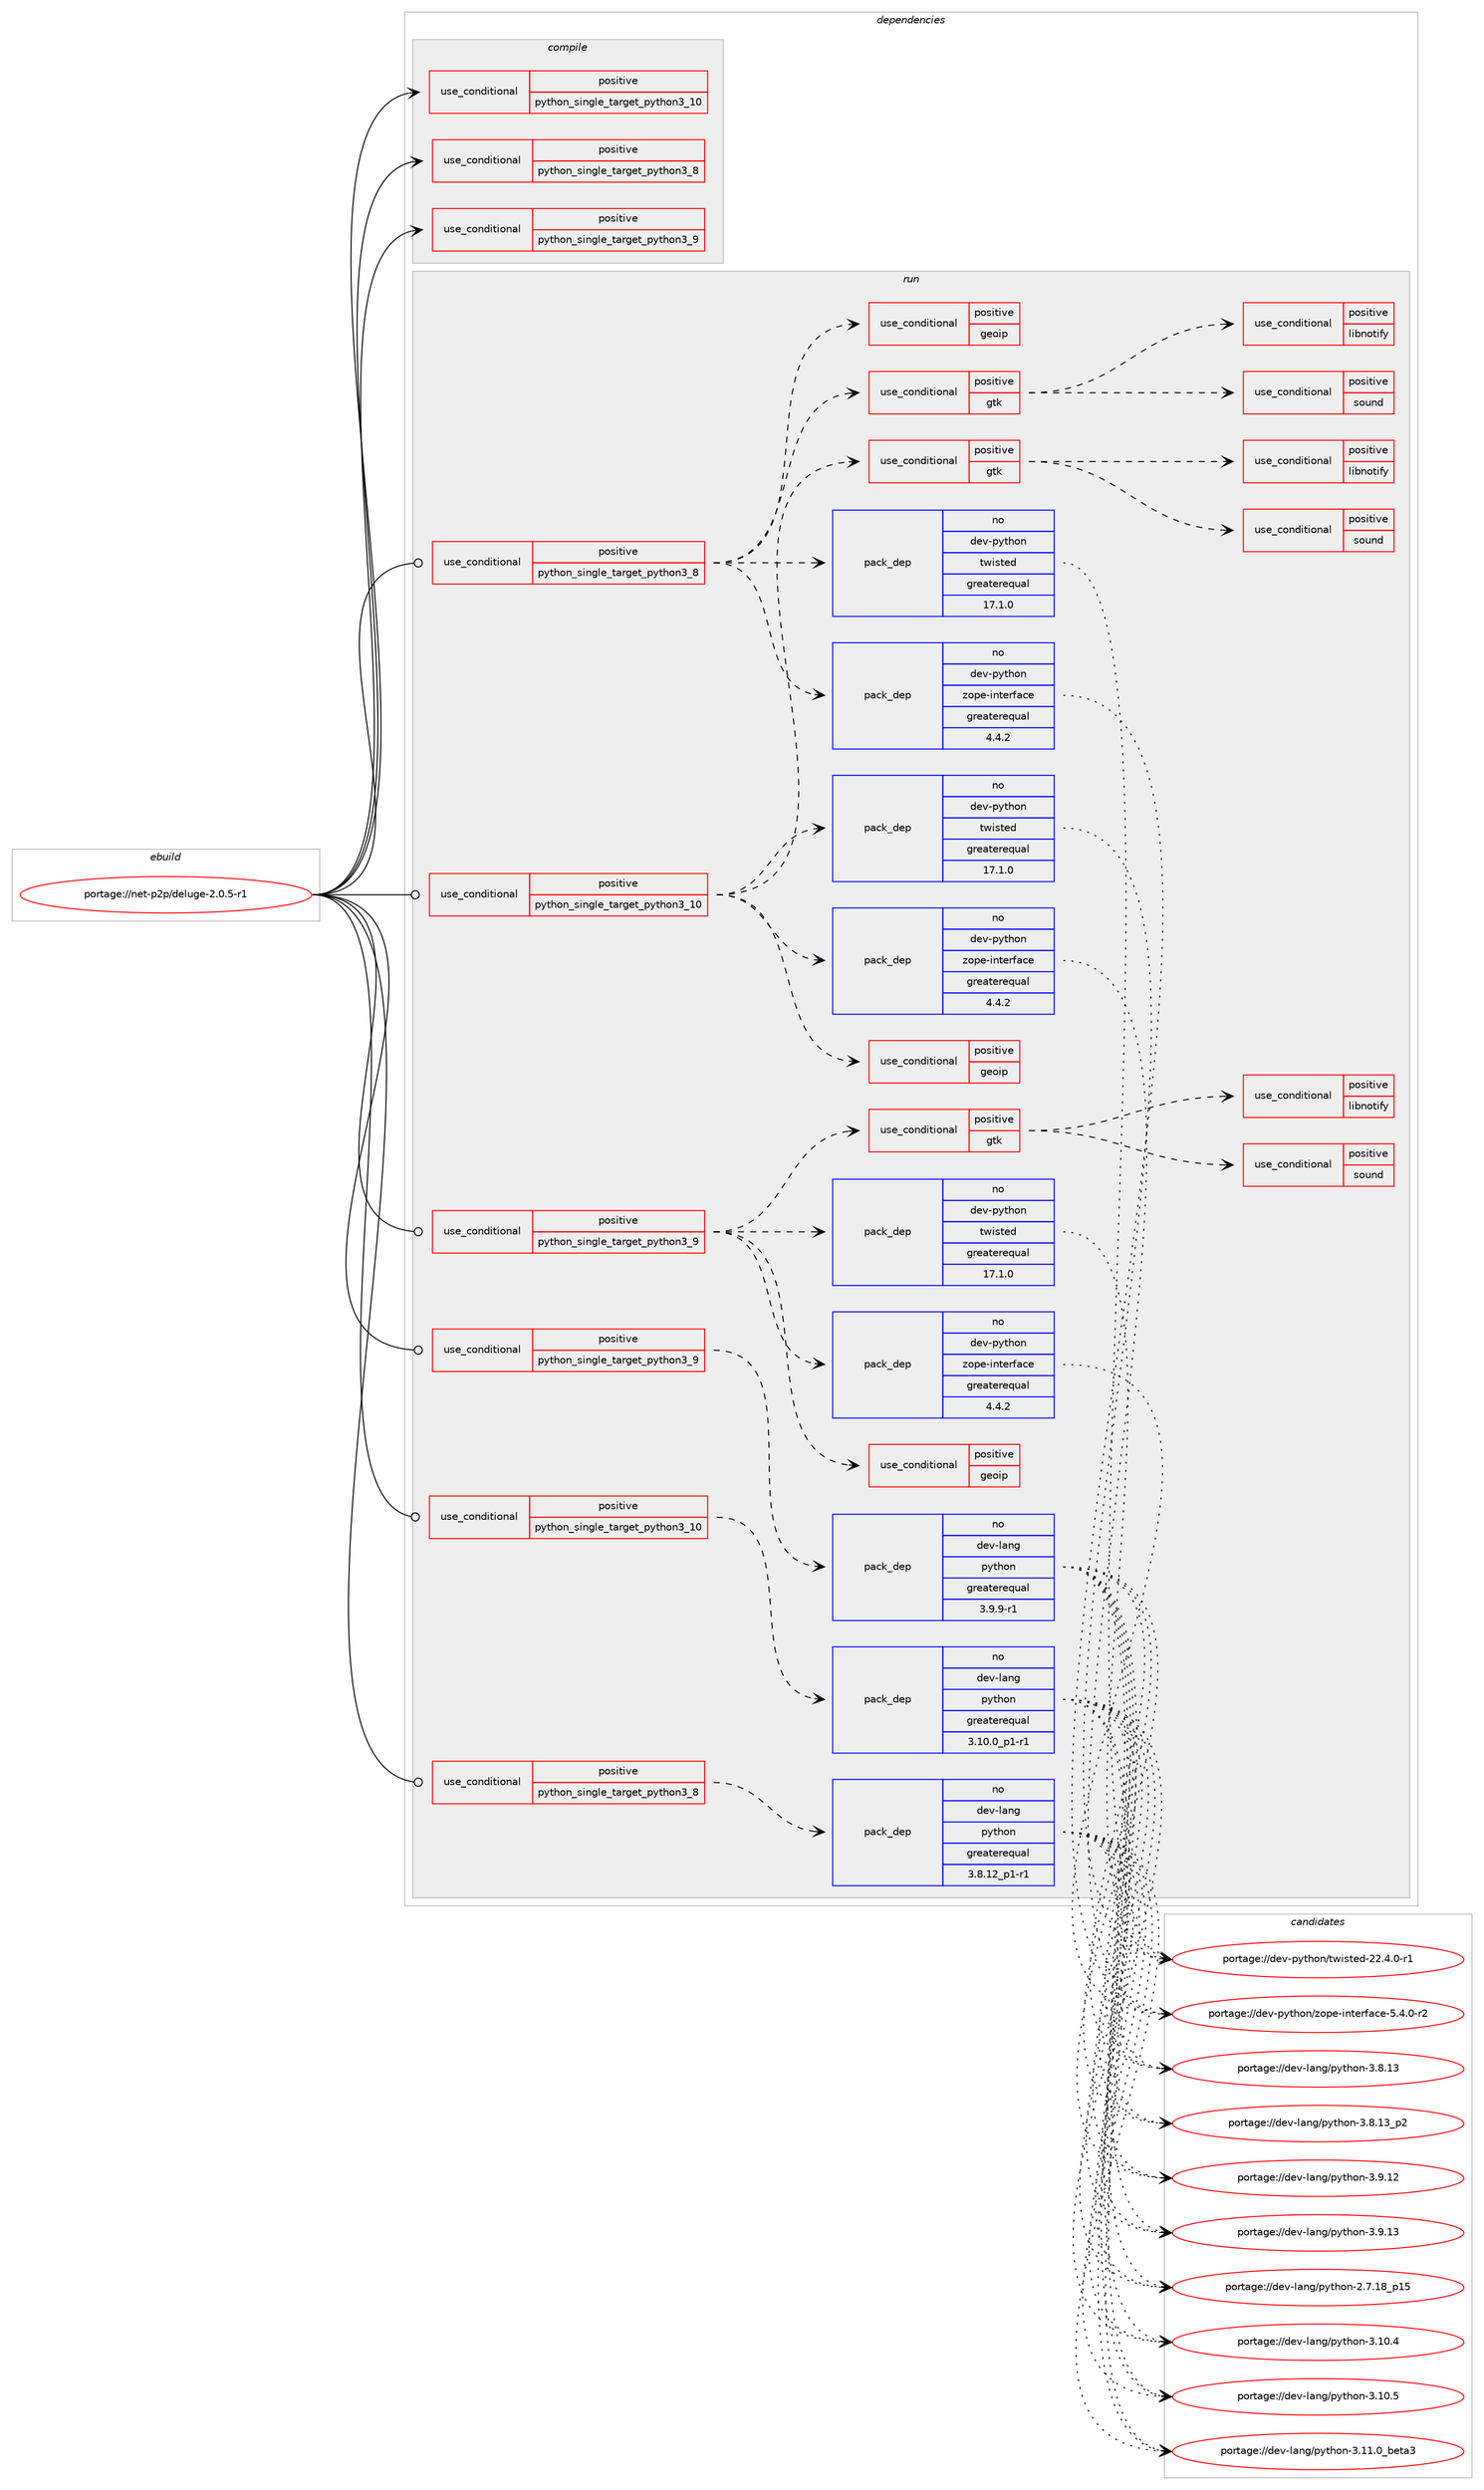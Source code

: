 digraph prolog {

# *************
# Graph options
# *************

newrank=true;
concentrate=true;
compound=true;
graph [rankdir=LR,fontname=Helvetica,fontsize=10,ranksep=1.5];#, ranksep=2.5, nodesep=0.2];
edge  [arrowhead=vee];
node  [fontname=Helvetica,fontsize=10];

# **********
# The ebuild
# **********

subgraph cluster_leftcol {
color=gray;
rank=same;
label=<<i>ebuild</i>>;
id [label="portage://net-p2p/deluge-2.0.5-r1", color=red, width=4, href="../net-p2p/deluge-2.0.5-r1.svg"];
}

# ****************
# The dependencies
# ****************

subgraph cluster_midcol {
color=gray;
label=<<i>dependencies</i>>;
subgraph cluster_compile {
fillcolor="#eeeeee";
style=filled;
label=<<i>compile</i>>;
subgraph cond1640 {
dependency2348 [label=<<TABLE BORDER="0" CELLBORDER="1" CELLSPACING="0" CELLPADDING="4"><TR><TD ROWSPAN="3" CELLPADDING="10">use_conditional</TD></TR><TR><TD>positive</TD></TR><TR><TD>python_single_target_python3_10</TD></TR></TABLE>>, shape=none, color=red];
# *** BEGIN UNKNOWN DEPENDENCY TYPE (TODO) ***
# dependency2348 -> package_dependency(portage://net-p2p/deluge-2.0.5-r1,install,no,dev-python,wheel,none,[,,],[],[use(enable(python_targets_python3_10),negative)])
# *** END UNKNOWN DEPENDENCY TYPE (TODO) ***

}
id:e -> dependency2348:w [weight=20,style="solid",arrowhead="vee"];
subgraph cond1641 {
dependency2349 [label=<<TABLE BORDER="0" CELLBORDER="1" CELLSPACING="0" CELLPADDING="4"><TR><TD ROWSPAN="3" CELLPADDING="10">use_conditional</TD></TR><TR><TD>positive</TD></TR><TR><TD>python_single_target_python3_8</TD></TR></TABLE>>, shape=none, color=red];
# *** BEGIN UNKNOWN DEPENDENCY TYPE (TODO) ***
# dependency2349 -> package_dependency(portage://net-p2p/deluge-2.0.5-r1,install,no,dev-python,wheel,none,[,,],[],[use(enable(python_targets_python3_8),negative)])
# *** END UNKNOWN DEPENDENCY TYPE (TODO) ***

}
id:e -> dependency2349:w [weight=20,style="solid",arrowhead="vee"];
subgraph cond1642 {
dependency2350 [label=<<TABLE BORDER="0" CELLBORDER="1" CELLSPACING="0" CELLPADDING="4"><TR><TD ROWSPAN="3" CELLPADDING="10">use_conditional</TD></TR><TR><TD>positive</TD></TR><TR><TD>python_single_target_python3_9</TD></TR></TABLE>>, shape=none, color=red];
# *** BEGIN UNKNOWN DEPENDENCY TYPE (TODO) ***
# dependency2350 -> package_dependency(portage://net-p2p/deluge-2.0.5-r1,install,no,dev-python,wheel,none,[,,],[],[use(enable(python_targets_python3_9),negative)])
# *** END UNKNOWN DEPENDENCY TYPE (TODO) ***

}
id:e -> dependency2350:w [weight=20,style="solid",arrowhead="vee"];
# *** BEGIN UNKNOWN DEPENDENCY TYPE (TODO) ***
# id -> package_dependency(portage://net-p2p/deluge-2.0.5-r1,install,no,acct-group,deluge,none,[,,],[],[])
# *** END UNKNOWN DEPENDENCY TYPE (TODO) ***

# *** BEGIN UNKNOWN DEPENDENCY TYPE (TODO) ***
# id -> package_dependency(portage://net-p2p/deluge-2.0.5-r1,install,no,acct-user,deluge,none,[,,],[],[])
# *** END UNKNOWN DEPENDENCY TYPE (TODO) ***

# *** BEGIN UNKNOWN DEPENDENCY TYPE (TODO) ***
# id -> package_dependency(portage://net-p2p/deluge-2.0.5-r1,install,no,dev-util,desktop-file-utils,none,[,,],[],[])
# *** END UNKNOWN DEPENDENCY TYPE (TODO) ***

# *** BEGIN UNKNOWN DEPENDENCY TYPE (TODO) ***
# id -> package_dependency(portage://net-p2p/deluge-2.0.5-r1,install,no,dev-util,intltool,none,[,,],[],[])
# *** END UNKNOWN DEPENDENCY TYPE (TODO) ***

# *** BEGIN UNKNOWN DEPENDENCY TYPE (TODO) ***
# id -> package_dependency(portage://net-p2p/deluge-2.0.5-r1,install,no,net-libs,libtorrent-rasterbar,none,[,,],any_same_slot,[use(enable(python),none),use(optenable(python_single_target_python3_8),negative),use(optenable(python_single_target_python3_9),negative),use(optenable(python_single_target_python3_10),negative)])
# *** END UNKNOWN DEPENDENCY TYPE (TODO) ***

# *** BEGIN UNKNOWN DEPENDENCY TYPE (TODO) ***
# id -> package_dependency(portage://net-p2p/deluge-2.0.5-r1,install,no,x11-misc,shared-mime-info,none,[,,],[],[])
# *** END UNKNOWN DEPENDENCY TYPE (TODO) ***

}
subgraph cluster_compileandrun {
fillcolor="#eeeeee";
style=filled;
label=<<i>compile and run</i>>;
}
subgraph cluster_run {
fillcolor="#eeeeee";
style=filled;
label=<<i>run</i>>;
subgraph cond1643 {
dependency2351 [label=<<TABLE BORDER="0" CELLBORDER="1" CELLSPACING="0" CELLPADDING="4"><TR><TD ROWSPAN="3" CELLPADDING="10">use_conditional</TD></TR><TR><TD>positive</TD></TR><TR><TD>python_single_target_python3_10</TD></TR></TABLE>>, shape=none, color=red];
subgraph pack699 {
dependency2352 [label=<<TABLE BORDER="0" CELLBORDER="1" CELLSPACING="0" CELLPADDING="4" WIDTH="220"><TR><TD ROWSPAN="6" CELLPADDING="30">pack_dep</TD></TR><TR><TD WIDTH="110">no</TD></TR><TR><TD>dev-lang</TD></TR><TR><TD>python</TD></TR><TR><TD>greaterequal</TD></TR><TR><TD>3.10.0_p1-r1</TD></TR></TABLE>>, shape=none, color=blue];
}
dependency2351:e -> dependency2352:w [weight=20,style="dashed",arrowhead="vee"];
}
id:e -> dependency2351:w [weight=20,style="solid",arrowhead="odot"];
subgraph cond1644 {
dependency2353 [label=<<TABLE BORDER="0" CELLBORDER="1" CELLSPACING="0" CELLPADDING="4"><TR><TD ROWSPAN="3" CELLPADDING="10">use_conditional</TD></TR><TR><TD>positive</TD></TR><TR><TD>python_single_target_python3_10</TD></TR></TABLE>>, shape=none, color=red];
# *** BEGIN UNKNOWN DEPENDENCY TYPE (TODO) ***
# dependency2353 -> package_dependency(portage://net-p2p/deluge-2.0.5-r1,run,no,dev-python,chardet,none,[,,],[],[use(enable(python_targets_python3_10),negative)])
# *** END UNKNOWN DEPENDENCY TYPE (TODO) ***

# *** BEGIN UNKNOWN DEPENDENCY TYPE (TODO) ***
# dependency2353 -> package_dependency(portage://net-p2p/deluge-2.0.5-r1,run,no,dev-python,distro,none,[,,],[],[use(enable(python_targets_python3_10),negative)])
# *** END UNKNOWN DEPENDENCY TYPE (TODO) ***

# *** BEGIN UNKNOWN DEPENDENCY TYPE (TODO) ***
# dependency2353 -> package_dependency(portage://net-p2p/deluge-2.0.5-r1,run,no,dev-python,pillow,none,[,,],[],[use(enable(python_targets_python3_10),negative)])
# *** END UNKNOWN DEPENDENCY TYPE (TODO) ***

# *** BEGIN UNKNOWN DEPENDENCY TYPE (TODO) ***
# dependency2353 -> package_dependency(portage://net-p2p/deluge-2.0.5-r1,run,no,dev-python,pyopenssl,none,[,,],[],[use(enable(python_targets_python3_10),negative)])
# *** END UNKNOWN DEPENDENCY TYPE (TODO) ***

# *** BEGIN UNKNOWN DEPENDENCY TYPE (TODO) ***
# dependency2353 -> package_dependency(portage://net-p2p/deluge-2.0.5-r1,run,no,dev-python,pyxdg,none,[,,],[],[use(enable(python_targets_python3_10),negative)])
# *** END UNKNOWN DEPENDENCY TYPE (TODO) ***

# *** BEGIN UNKNOWN DEPENDENCY TYPE (TODO) ***
# dependency2353 -> package_dependency(portage://net-p2p/deluge-2.0.5-r1,run,no,dev-python,rencode,none,[,,],[],[use(enable(python_targets_python3_10),negative)])
# *** END UNKNOWN DEPENDENCY TYPE (TODO) ***

# *** BEGIN UNKNOWN DEPENDENCY TYPE (TODO) ***
# dependency2353 -> package_dependency(portage://net-p2p/deluge-2.0.5-r1,run,no,dev-python,setproctitle,none,[,,],[],[use(enable(python_targets_python3_10),negative)])
# *** END UNKNOWN DEPENDENCY TYPE (TODO) ***

# *** BEGIN UNKNOWN DEPENDENCY TYPE (TODO) ***
# dependency2353 -> package_dependency(portage://net-p2p/deluge-2.0.5-r1,run,no,dev-python,six,none,[,,],[],[use(enable(python_targets_python3_10),negative)])
# *** END UNKNOWN DEPENDENCY TYPE (TODO) ***

subgraph pack700 {
dependency2354 [label=<<TABLE BORDER="0" CELLBORDER="1" CELLSPACING="0" CELLPADDING="4" WIDTH="220"><TR><TD ROWSPAN="6" CELLPADDING="30">pack_dep</TD></TR><TR><TD WIDTH="110">no</TD></TR><TR><TD>dev-python</TD></TR><TR><TD>twisted</TD></TR><TR><TD>greaterequal</TD></TR><TR><TD>17.1.0</TD></TR></TABLE>>, shape=none, color=blue];
}
dependency2353:e -> dependency2354:w [weight=20,style="dashed",arrowhead="vee"];
subgraph pack701 {
dependency2355 [label=<<TABLE BORDER="0" CELLBORDER="1" CELLSPACING="0" CELLPADDING="4" WIDTH="220"><TR><TD ROWSPAN="6" CELLPADDING="30">pack_dep</TD></TR><TR><TD WIDTH="110">no</TD></TR><TR><TD>dev-python</TD></TR><TR><TD>zope-interface</TD></TR><TR><TD>greaterequal</TD></TR><TR><TD>4.4.2</TD></TR></TABLE>>, shape=none, color=blue];
}
dependency2353:e -> dependency2355:w [weight=20,style="dashed",arrowhead="vee"];
subgraph cond1645 {
dependency2356 [label=<<TABLE BORDER="0" CELLBORDER="1" CELLSPACING="0" CELLPADDING="4"><TR><TD ROWSPAN="3" CELLPADDING="10">use_conditional</TD></TR><TR><TD>positive</TD></TR><TR><TD>geoip</TD></TR></TABLE>>, shape=none, color=red];
# *** BEGIN UNKNOWN DEPENDENCY TYPE (TODO) ***
# dependency2356 -> package_dependency(portage://net-p2p/deluge-2.0.5-r1,run,no,dev-python,geoip-python,none,[,,],[],[use(enable(python_targets_python3_10),negative)])
# *** END UNKNOWN DEPENDENCY TYPE (TODO) ***

}
dependency2353:e -> dependency2356:w [weight=20,style="dashed",arrowhead="vee"];
subgraph cond1646 {
dependency2357 [label=<<TABLE BORDER="0" CELLBORDER="1" CELLSPACING="0" CELLPADDING="4"><TR><TD ROWSPAN="3" CELLPADDING="10">use_conditional</TD></TR><TR><TD>positive</TD></TR><TR><TD>gtk</TD></TR></TABLE>>, shape=none, color=red];
subgraph cond1647 {
dependency2358 [label=<<TABLE BORDER="0" CELLBORDER="1" CELLSPACING="0" CELLPADDING="4"><TR><TD ROWSPAN="3" CELLPADDING="10">use_conditional</TD></TR><TR><TD>positive</TD></TR><TR><TD>sound</TD></TR></TABLE>>, shape=none, color=red];
# *** BEGIN UNKNOWN DEPENDENCY TYPE (TODO) ***
# dependency2358 -> package_dependency(portage://net-p2p/deluge-2.0.5-r1,run,no,dev-python,pygame,none,[,,],[],[use(enable(python_targets_python3_10),negative)])
# *** END UNKNOWN DEPENDENCY TYPE (TODO) ***

}
dependency2357:e -> dependency2358:w [weight=20,style="dashed",arrowhead="vee"];
# *** BEGIN UNKNOWN DEPENDENCY TYPE (TODO) ***
# dependency2357 -> package_dependency(portage://net-p2p/deluge-2.0.5-r1,run,no,dev-python,pygobject,none,[,,],[slot(3)],[use(enable(python_targets_python3_10),negative)])
# *** END UNKNOWN DEPENDENCY TYPE (TODO) ***

# *** BEGIN UNKNOWN DEPENDENCY TYPE (TODO) ***
# dependency2357 -> package_dependency(portage://net-p2p/deluge-2.0.5-r1,run,no,gnome-base,librsvg,none,[,,],[],[])
# *** END UNKNOWN DEPENDENCY TYPE (TODO) ***

subgraph cond1648 {
dependency2359 [label=<<TABLE BORDER="0" CELLBORDER="1" CELLSPACING="0" CELLPADDING="4"><TR><TD ROWSPAN="3" CELLPADDING="10">use_conditional</TD></TR><TR><TD>positive</TD></TR><TR><TD>libnotify</TD></TR></TABLE>>, shape=none, color=red];
# *** BEGIN UNKNOWN DEPENDENCY TYPE (TODO) ***
# dependency2359 -> package_dependency(portage://net-p2p/deluge-2.0.5-r1,run,no,x11-libs,libnotify,none,[,,],[],[])
# *** END UNKNOWN DEPENDENCY TYPE (TODO) ***

}
dependency2357:e -> dependency2359:w [weight=20,style="dashed",arrowhead="vee"];
}
dependency2353:e -> dependency2357:w [weight=20,style="dashed",arrowhead="vee"];
# *** BEGIN UNKNOWN DEPENDENCY TYPE (TODO) ***
# dependency2353 -> package_dependency(portage://net-p2p/deluge-2.0.5-r1,run,no,dev-python,mako,none,[,,],[],[use(enable(python_targets_python3_10),negative)])
# *** END UNKNOWN DEPENDENCY TYPE (TODO) ***

}
id:e -> dependency2353:w [weight=20,style="solid",arrowhead="odot"];
subgraph cond1649 {
dependency2360 [label=<<TABLE BORDER="0" CELLBORDER="1" CELLSPACING="0" CELLPADDING="4"><TR><TD ROWSPAN="3" CELLPADDING="10">use_conditional</TD></TR><TR><TD>positive</TD></TR><TR><TD>python_single_target_python3_8</TD></TR></TABLE>>, shape=none, color=red];
subgraph pack702 {
dependency2361 [label=<<TABLE BORDER="0" CELLBORDER="1" CELLSPACING="0" CELLPADDING="4" WIDTH="220"><TR><TD ROWSPAN="6" CELLPADDING="30">pack_dep</TD></TR><TR><TD WIDTH="110">no</TD></TR><TR><TD>dev-lang</TD></TR><TR><TD>python</TD></TR><TR><TD>greaterequal</TD></TR><TR><TD>3.8.12_p1-r1</TD></TR></TABLE>>, shape=none, color=blue];
}
dependency2360:e -> dependency2361:w [weight=20,style="dashed",arrowhead="vee"];
}
id:e -> dependency2360:w [weight=20,style="solid",arrowhead="odot"];
subgraph cond1650 {
dependency2362 [label=<<TABLE BORDER="0" CELLBORDER="1" CELLSPACING="0" CELLPADDING="4"><TR><TD ROWSPAN="3" CELLPADDING="10">use_conditional</TD></TR><TR><TD>positive</TD></TR><TR><TD>python_single_target_python3_8</TD></TR></TABLE>>, shape=none, color=red];
# *** BEGIN UNKNOWN DEPENDENCY TYPE (TODO) ***
# dependency2362 -> package_dependency(portage://net-p2p/deluge-2.0.5-r1,run,no,dev-python,chardet,none,[,,],[],[use(enable(python_targets_python3_8),negative)])
# *** END UNKNOWN DEPENDENCY TYPE (TODO) ***

# *** BEGIN UNKNOWN DEPENDENCY TYPE (TODO) ***
# dependency2362 -> package_dependency(portage://net-p2p/deluge-2.0.5-r1,run,no,dev-python,distro,none,[,,],[],[use(enable(python_targets_python3_8),negative)])
# *** END UNKNOWN DEPENDENCY TYPE (TODO) ***

# *** BEGIN UNKNOWN DEPENDENCY TYPE (TODO) ***
# dependency2362 -> package_dependency(portage://net-p2p/deluge-2.0.5-r1,run,no,dev-python,pillow,none,[,,],[],[use(enable(python_targets_python3_8),negative)])
# *** END UNKNOWN DEPENDENCY TYPE (TODO) ***

# *** BEGIN UNKNOWN DEPENDENCY TYPE (TODO) ***
# dependency2362 -> package_dependency(portage://net-p2p/deluge-2.0.5-r1,run,no,dev-python,pyopenssl,none,[,,],[],[use(enable(python_targets_python3_8),negative)])
# *** END UNKNOWN DEPENDENCY TYPE (TODO) ***

# *** BEGIN UNKNOWN DEPENDENCY TYPE (TODO) ***
# dependency2362 -> package_dependency(portage://net-p2p/deluge-2.0.5-r1,run,no,dev-python,pyxdg,none,[,,],[],[use(enable(python_targets_python3_8),negative)])
# *** END UNKNOWN DEPENDENCY TYPE (TODO) ***

# *** BEGIN UNKNOWN DEPENDENCY TYPE (TODO) ***
# dependency2362 -> package_dependency(portage://net-p2p/deluge-2.0.5-r1,run,no,dev-python,rencode,none,[,,],[],[use(enable(python_targets_python3_8),negative)])
# *** END UNKNOWN DEPENDENCY TYPE (TODO) ***

# *** BEGIN UNKNOWN DEPENDENCY TYPE (TODO) ***
# dependency2362 -> package_dependency(portage://net-p2p/deluge-2.0.5-r1,run,no,dev-python,setproctitle,none,[,,],[],[use(enable(python_targets_python3_8),negative)])
# *** END UNKNOWN DEPENDENCY TYPE (TODO) ***

# *** BEGIN UNKNOWN DEPENDENCY TYPE (TODO) ***
# dependency2362 -> package_dependency(portage://net-p2p/deluge-2.0.5-r1,run,no,dev-python,six,none,[,,],[],[use(enable(python_targets_python3_8),negative)])
# *** END UNKNOWN DEPENDENCY TYPE (TODO) ***

subgraph pack703 {
dependency2363 [label=<<TABLE BORDER="0" CELLBORDER="1" CELLSPACING="0" CELLPADDING="4" WIDTH="220"><TR><TD ROWSPAN="6" CELLPADDING="30">pack_dep</TD></TR><TR><TD WIDTH="110">no</TD></TR><TR><TD>dev-python</TD></TR><TR><TD>twisted</TD></TR><TR><TD>greaterequal</TD></TR><TR><TD>17.1.0</TD></TR></TABLE>>, shape=none, color=blue];
}
dependency2362:e -> dependency2363:w [weight=20,style="dashed",arrowhead="vee"];
subgraph pack704 {
dependency2364 [label=<<TABLE BORDER="0" CELLBORDER="1" CELLSPACING="0" CELLPADDING="4" WIDTH="220"><TR><TD ROWSPAN="6" CELLPADDING="30">pack_dep</TD></TR><TR><TD WIDTH="110">no</TD></TR><TR><TD>dev-python</TD></TR><TR><TD>zope-interface</TD></TR><TR><TD>greaterequal</TD></TR><TR><TD>4.4.2</TD></TR></TABLE>>, shape=none, color=blue];
}
dependency2362:e -> dependency2364:w [weight=20,style="dashed",arrowhead="vee"];
subgraph cond1651 {
dependency2365 [label=<<TABLE BORDER="0" CELLBORDER="1" CELLSPACING="0" CELLPADDING="4"><TR><TD ROWSPAN="3" CELLPADDING="10">use_conditional</TD></TR><TR><TD>positive</TD></TR><TR><TD>geoip</TD></TR></TABLE>>, shape=none, color=red];
# *** BEGIN UNKNOWN DEPENDENCY TYPE (TODO) ***
# dependency2365 -> package_dependency(portage://net-p2p/deluge-2.0.5-r1,run,no,dev-python,geoip-python,none,[,,],[],[use(enable(python_targets_python3_8),negative)])
# *** END UNKNOWN DEPENDENCY TYPE (TODO) ***

}
dependency2362:e -> dependency2365:w [weight=20,style="dashed",arrowhead="vee"];
subgraph cond1652 {
dependency2366 [label=<<TABLE BORDER="0" CELLBORDER="1" CELLSPACING="0" CELLPADDING="4"><TR><TD ROWSPAN="3" CELLPADDING="10">use_conditional</TD></TR><TR><TD>positive</TD></TR><TR><TD>gtk</TD></TR></TABLE>>, shape=none, color=red];
subgraph cond1653 {
dependency2367 [label=<<TABLE BORDER="0" CELLBORDER="1" CELLSPACING="0" CELLPADDING="4"><TR><TD ROWSPAN="3" CELLPADDING="10">use_conditional</TD></TR><TR><TD>positive</TD></TR><TR><TD>sound</TD></TR></TABLE>>, shape=none, color=red];
# *** BEGIN UNKNOWN DEPENDENCY TYPE (TODO) ***
# dependency2367 -> package_dependency(portage://net-p2p/deluge-2.0.5-r1,run,no,dev-python,pygame,none,[,,],[],[use(enable(python_targets_python3_8),negative)])
# *** END UNKNOWN DEPENDENCY TYPE (TODO) ***

}
dependency2366:e -> dependency2367:w [weight=20,style="dashed",arrowhead="vee"];
# *** BEGIN UNKNOWN DEPENDENCY TYPE (TODO) ***
# dependency2366 -> package_dependency(portage://net-p2p/deluge-2.0.5-r1,run,no,dev-python,pygobject,none,[,,],[slot(3)],[use(enable(python_targets_python3_8),negative)])
# *** END UNKNOWN DEPENDENCY TYPE (TODO) ***

# *** BEGIN UNKNOWN DEPENDENCY TYPE (TODO) ***
# dependency2366 -> package_dependency(portage://net-p2p/deluge-2.0.5-r1,run,no,gnome-base,librsvg,none,[,,],[],[])
# *** END UNKNOWN DEPENDENCY TYPE (TODO) ***

subgraph cond1654 {
dependency2368 [label=<<TABLE BORDER="0" CELLBORDER="1" CELLSPACING="0" CELLPADDING="4"><TR><TD ROWSPAN="3" CELLPADDING="10">use_conditional</TD></TR><TR><TD>positive</TD></TR><TR><TD>libnotify</TD></TR></TABLE>>, shape=none, color=red];
# *** BEGIN UNKNOWN DEPENDENCY TYPE (TODO) ***
# dependency2368 -> package_dependency(portage://net-p2p/deluge-2.0.5-r1,run,no,x11-libs,libnotify,none,[,,],[],[])
# *** END UNKNOWN DEPENDENCY TYPE (TODO) ***

}
dependency2366:e -> dependency2368:w [weight=20,style="dashed",arrowhead="vee"];
}
dependency2362:e -> dependency2366:w [weight=20,style="dashed",arrowhead="vee"];
# *** BEGIN UNKNOWN DEPENDENCY TYPE (TODO) ***
# dependency2362 -> package_dependency(portage://net-p2p/deluge-2.0.5-r1,run,no,dev-python,mako,none,[,,],[],[use(enable(python_targets_python3_8),negative)])
# *** END UNKNOWN DEPENDENCY TYPE (TODO) ***

}
id:e -> dependency2362:w [weight=20,style="solid",arrowhead="odot"];
subgraph cond1655 {
dependency2369 [label=<<TABLE BORDER="0" CELLBORDER="1" CELLSPACING="0" CELLPADDING="4"><TR><TD ROWSPAN="3" CELLPADDING="10">use_conditional</TD></TR><TR><TD>positive</TD></TR><TR><TD>python_single_target_python3_9</TD></TR></TABLE>>, shape=none, color=red];
subgraph pack705 {
dependency2370 [label=<<TABLE BORDER="0" CELLBORDER="1" CELLSPACING="0" CELLPADDING="4" WIDTH="220"><TR><TD ROWSPAN="6" CELLPADDING="30">pack_dep</TD></TR><TR><TD WIDTH="110">no</TD></TR><TR><TD>dev-lang</TD></TR><TR><TD>python</TD></TR><TR><TD>greaterequal</TD></TR><TR><TD>3.9.9-r1</TD></TR></TABLE>>, shape=none, color=blue];
}
dependency2369:e -> dependency2370:w [weight=20,style="dashed",arrowhead="vee"];
}
id:e -> dependency2369:w [weight=20,style="solid",arrowhead="odot"];
subgraph cond1656 {
dependency2371 [label=<<TABLE BORDER="0" CELLBORDER="1" CELLSPACING="0" CELLPADDING="4"><TR><TD ROWSPAN="3" CELLPADDING="10">use_conditional</TD></TR><TR><TD>positive</TD></TR><TR><TD>python_single_target_python3_9</TD></TR></TABLE>>, shape=none, color=red];
# *** BEGIN UNKNOWN DEPENDENCY TYPE (TODO) ***
# dependency2371 -> package_dependency(portage://net-p2p/deluge-2.0.5-r1,run,no,dev-python,chardet,none,[,,],[],[use(enable(python_targets_python3_9),negative)])
# *** END UNKNOWN DEPENDENCY TYPE (TODO) ***

# *** BEGIN UNKNOWN DEPENDENCY TYPE (TODO) ***
# dependency2371 -> package_dependency(portage://net-p2p/deluge-2.0.5-r1,run,no,dev-python,distro,none,[,,],[],[use(enable(python_targets_python3_9),negative)])
# *** END UNKNOWN DEPENDENCY TYPE (TODO) ***

# *** BEGIN UNKNOWN DEPENDENCY TYPE (TODO) ***
# dependency2371 -> package_dependency(portage://net-p2p/deluge-2.0.5-r1,run,no,dev-python,pillow,none,[,,],[],[use(enable(python_targets_python3_9),negative)])
# *** END UNKNOWN DEPENDENCY TYPE (TODO) ***

# *** BEGIN UNKNOWN DEPENDENCY TYPE (TODO) ***
# dependency2371 -> package_dependency(portage://net-p2p/deluge-2.0.5-r1,run,no,dev-python,pyopenssl,none,[,,],[],[use(enable(python_targets_python3_9),negative)])
# *** END UNKNOWN DEPENDENCY TYPE (TODO) ***

# *** BEGIN UNKNOWN DEPENDENCY TYPE (TODO) ***
# dependency2371 -> package_dependency(portage://net-p2p/deluge-2.0.5-r1,run,no,dev-python,pyxdg,none,[,,],[],[use(enable(python_targets_python3_9),negative)])
# *** END UNKNOWN DEPENDENCY TYPE (TODO) ***

# *** BEGIN UNKNOWN DEPENDENCY TYPE (TODO) ***
# dependency2371 -> package_dependency(portage://net-p2p/deluge-2.0.5-r1,run,no,dev-python,rencode,none,[,,],[],[use(enable(python_targets_python3_9),negative)])
# *** END UNKNOWN DEPENDENCY TYPE (TODO) ***

# *** BEGIN UNKNOWN DEPENDENCY TYPE (TODO) ***
# dependency2371 -> package_dependency(portage://net-p2p/deluge-2.0.5-r1,run,no,dev-python,setproctitle,none,[,,],[],[use(enable(python_targets_python3_9),negative)])
# *** END UNKNOWN DEPENDENCY TYPE (TODO) ***

# *** BEGIN UNKNOWN DEPENDENCY TYPE (TODO) ***
# dependency2371 -> package_dependency(portage://net-p2p/deluge-2.0.5-r1,run,no,dev-python,six,none,[,,],[],[use(enable(python_targets_python3_9),negative)])
# *** END UNKNOWN DEPENDENCY TYPE (TODO) ***

subgraph pack706 {
dependency2372 [label=<<TABLE BORDER="0" CELLBORDER="1" CELLSPACING="0" CELLPADDING="4" WIDTH="220"><TR><TD ROWSPAN="6" CELLPADDING="30">pack_dep</TD></TR><TR><TD WIDTH="110">no</TD></TR><TR><TD>dev-python</TD></TR><TR><TD>twisted</TD></TR><TR><TD>greaterequal</TD></TR><TR><TD>17.1.0</TD></TR></TABLE>>, shape=none, color=blue];
}
dependency2371:e -> dependency2372:w [weight=20,style="dashed",arrowhead="vee"];
subgraph pack707 {
dependency2373 [label=<<TABLE BORDER="0" CELLBORDER="1" CELLSPACING="0" CELLPADDING="4" WIDTH="220"><TR><TD ROWSPAN="6" CELLPADDING="30">pack_dep</TD></TR><TR><TD WIDTH="110">no</TD></TR><TR><TD>dev-python</TD></TR><TR><TD>zope-interface</TD></TR><TR><TD>greaterequal</TD></TR><TR><TD>4.4.2</TD></TR></TABLE>>, shape=none, color=blue];
}
dependency2371:e -> dependency2373:w [weight=20,style="dashed",arrowhead="vee"];
subgraph cond1657 {
dependency2374 [label=<<TABLE BORDER="0" CELLBORDER="1" CELLSPACING="0" CELLPADDING="4"><TR><TD ROWSPAN="3" CELLPADDING="10">use_conditional</TD></TR><TR><TD>positive</TD></TR><TR><TD>geoip</TD></TR></TABLE>>, shape=none, color=red];
# *** BEGIN UNKNOWN DEPENDENCY TYPE (TODO) ***
# dependency2374 -> package_dependency(portage://net-p2p/deluge-2.0.5-r1,run,no,dev-python,geoip-python,none,[,,],[],[use(enable(python_targets_python3_9),negative)])
# *** END UNKNOWN DEPENDENCY TYPE (TODO) ***

}
dependency2371:e -> dependency2374:w [weight=20,style="dashed",arrowhead="vee"];
subgraph cond1658 {
dependency2375 [label=<<TABLE BORDER="0" CELLBORDER="1" CELLSPACING="0" CELLPADDING="4"><TR><TD ROWSPAN="3" CELLPADDING="10">use_conditional</TD></TR><TR><TD>positive</TD></TR><TR><TD>gtk</TD></TR></TABLE>>, shape=none, color=red];
subgraph cond1659 {
dependency2376 [label=<<TABLE BORDER="0" CELLBORDER="1" CELLSPACING="0" CELLPADDING="4"><TR><TD ROWSPAN="3" CELLPADDING="10">use_conditional</TD></TR><TR><TD>positive</TD></TR><TR><TD>sound</TD></TR></TABLE>>, shape=none, color=red];
# *** BEGIN UNKNOWN DEPENDENCY TYPE (TODO) ***
# dependency2376 -> package_dependency(portage://net-p2p/deluge-2.0.5-r1,run,no,dev-python,pygame,none,[,,],[],[use(enable(python_targets_python3_9),negative)])
# *** END UNKNOWN DEPENDENCY TYPE (TODO) ***

}
dependency2375:e -> dependency2376:w [weight=20,style="dashed",arrowhead="vee"];
# *** BEGIN UNKNOWN DEPENDENCY TYPE (TODO) ***
# dependency2375 -> package_dependency(portage://net-p2p/deluge-2.0.5-r1,run,no,dev-python,pygobject,none,[,,],[slot(3)],[use(enable(python_targets_python3_9),negative)])
# *** END UNKNOWN DEPENDENCY TYPE (TODO) ***

# *** BEGIN UNKNOWN DEPENDENCY TYPE (TODO) ***
# dependency2375 -> package_dependency(portage://net-p2p/deluge-2.0.5-r1,run,no,gnome-base,librsvg,none,[,,],[],[])
# *** END UNKNOWN DEPENDENCY TYPE (TODO) ***

subgraph cond1660 {
dependency2377 [label=<<TABLE BORDER="0" CELLBORDER="1" CELLSPACING="0" CELLPADDING="4"><TR><TD ROWSPAN="3" CELLPADDING="10">use_conditional</TD></TR><TR><TD>positive</TD></TR><TR><TD>libnotify</TD></TR></TABLE>>, shape=none, color=red];
# *** BEGIN UNKNOWN DEPENDENCY TYPE (TODO) ***
# dependency2377 -> package_dependency(portage://net-p2p/deluge-2.0.5-r1,run,no,x11-libs,libnotify,none,[,,],[],[])
# *** END UNKNOWN DEPENDENCY TYPE (TODO) ***

}
dependency2375:e -> dependency2377:w [weight=20,style="dashed",arrowhead="vee"];
}
dependency2371:e -> dependency2375:w [weight=20,style="dashed",arrowhead="vee"];
# *** BEGIN UNKNOWN DEPENDENCY TYPE (TODO) ***
# dependency2371 -> package_dependency(portage://net-p2p/deluge-2.0.5-r1,run,no,dev-python,mako,none,[,,],[],[use(enable(python_targets_python3_9),negative)])
# *** END UNKNOWN DEPENDENCY TYPE (TODO) ***

}
id:e -> dependency2371:w [weight=20,style="solid",arrowhead="odot"];
# *** BEGIN UNKNOWN DEPENDENCY TYPE (TODO) ***
# id -> package_dependency(portage://net-p2p/deluge-2.0.5-r1,run,no,net-libs,libtorrent-rasterbar,none,[,,],any_same_slot,[use(enable(python),none),use(optenable(python_single_target_python3_8),negative),use(optenable(python_single_target_python3_9),negative),use(optenable(python_single_target_python3_10),negative)])
# *** END UNKNOWN DEPENDENCY TYPE (TODO) ***

}
}

# **************
# The candidates
# **************

subgraph cluster_choices {
rank=same;
color=gray;
label=<<i>candidates</i>>;

subgraph choice699 {
color=black;
nodesep=1;
choice10010111845108971101034711212111610411111045504655464956951124953 [label="portage://dev-lang/python-2.7.18_p15", color=red, width=4,href="../dev-lang/python-2.7.18_p15.svg"];
choice10010111845108971101034711212111610411111045514649484652 [label="portage://dev-lang/python-3.10.4", color=red, width=4,href="../dev-lang/python-3.10.4.svg"];
choice10010111845108971101034711212111610411111045514649484653 [label="portage://dev-lang/python-3.10.5", color=red, width=4,href="../dev-lang/python-3.10.5.svg"];
choice1001011184510897110103471121211161041111104551464949464895981011169751 [label="portage://dev-lang/python-3.11.0_beta3", color=red, width=4,href="../dev-lang/python-3.11.0_beta3.svg"];
choice10010111845108971101034711212111610411111045514656464951 [label="portage://dev-lang/python-3.8.13", color=red, width=4,href="../dev-lang/python-3.8.13.svg"];
choice100101118451089711010347112121116104111110455146564649519511250 [label="portage://dev-lang/python-3.8.13_p2", color=red, width=4,href="../dev-lang/python-3.8.13_p2.svg"];
choice10010111845108971101034711212111610411111045514657464950 [label="portage://dev-lang/python-3.9.12", color=red, width=4,href="../dev-lang/python-3.9.12.svg"];
choice10010111845108971101034711212111610411111045514657464951 [label="portage://dev-lang/python-3.9.13", color=red, width=4,href="../dev-lang/python-3.9.13.svg"];
dependency2352:e -> choice10010111845108971101034711212111610411111045504655464956951124953:w [style=dotted,weight="100"];
dependency2352:e -> choice10010111845108971101034711212111610411111045514649484652:w [style=dotted,weight="100"];
dependency2352:e -> choice10010111845108971101034711212111610411111045514649484653:w [style=dotted,weight="100"];
dependency2352:e -> choice1001011184510897110103471121211161041111104551464949464895981011169751:w [style=dotted,weight="100"];
dependency2352:e -> choice10010111845108971101034711212111610411111045514656464951:w [style=dotted,weight="100"];
dependency2352:e -> choice100101118451089711010347112121116104111110455146564649519511250:w [style=dotted,weight="100"];
dependency2352:e -> choice10010111845108971101034711212111610411111045514657464950:w [style=dotted,weight="100"];
dependency2352:e -> choice10010111845108971101034711212111610411111045514657464951:w [style=dotted,weight="100"];
}
subgraph choice700 {
color=black;
nodesep=1;
choice1001011184511212111610411111047116119105115116101100455050465246484511449 [label="portage://dev-python/twisted-22.4.0-r1", color=red, width=4,href="../dev-python/twisted-22.4.0-r1.svg"];
dependency2354:e -> choice1001011184511212111610411111047116119105115116101100455050465246484511449:w [style=dotted,weight="100"];
}
subgraph choice701 {
color=black;
nodesep=1;
choice10010111845112121116104111110471221111121014510511011610111410297991014553465246484511450 [label="portage://dev-python/zope-interface-5.4.0-r2", color=red, width=4,href="../dev-python/zope-interface-5.4.0-r2.svg"];
dependency2355:e -> choice10010111845112121116104111110471221111121014510511011610111410297991014553465246484511450:w [style=dotted,weight="100"];
}
subgraph choice702 {
color=black;
nodesep=1;
choice10010111845108971101034711212111610411111045504655464956951124953 [label="portage://dev-lang/python-2.7.18_p15", color=red, width=4,href="../dev-lang/python-2.7.18_p15.svg"];
choice10010111845108971101034711212111610411111045514649484652 [label="portage://dev-lang/python-3.10.4", color=red, width=4,href="../dev-lang/python-3.10.4.svg"];
choice10010111845108971101034711212111610411111045514649484653 [label="portage://dev-lang/python-3.10.5", color=red, width=4,href="../dev-lang/python-3.10.5.svg"];
choice1001011184510897110103471121211161041111104551464949464895981011169751 [label="portage://dev-lang/python-3.11.0_beta3", color=red, width=4,href="../dev-lang/python-3.11.0_beta3.svg"];
choice10010111845108971101034711212111610411111045514656464951 [label="portage://dev-lang/python-3.8.13", color=red, width=4,href="../dev-lang/python-3.8.13.svg"];
choice100101118451089711010347112121116104111110455146564649519511250 [label="portage://dev-lang/python-3.8.13_p2", color=red, width=4,href="../dev-lang/python-3.8.13_p2.svg"];
choice10010111845108971101034711212111610411111045514657464950 [label="portage://dev-lang/python-3.9.12", color=red, width=4,href="../dev-lang/python-3.9.12.svg"];
choice10010111845108971101034711212111610411111045514657464951 [label="portage://dev-lang/python-3.9.13", color=red, width=4,href="../dev-lang/python-3.9.13.svg"];
dependency2361:e -> choice10010111845108971101034711212111610411111045504655464956951124953:w [style=dotted,weight="100"];
dependency2361:e -> choice10010111845108971101034711212111610411111045514649484652:w [style=dotted,weight="100"];
dependency2361:e -> choice10010111845108971101034711212111610411111045514649484653:w [style=dotted,weight="100"];
dependency2361:e -> choice1001011184510897110103471121211161041111104551464949464895981011169751:w [style=dotted,weight="100"];
dependency2361:e -> choice10010111845108971101034711212111610411111045514656464951:w [style=dotted,weight="100"];
dependency2361:e -> choice100101118451089711010347112121116104111110455146564649519511250:w [style=dotted,weight="100"];
dependency2361:e -> choice10010111845108971101034711212111610411111045514657464950:w [style=dotted,weight="100"];
dependency2361:e -> choice10010111845108971101034711212111610411111045514657464951:w [style=dotted,weight="100"];
}
subgraph choice703 {
color=black;
nodesep=1;
choice1001011184511212111610411111047116119105115116101100455050465246484511449 [label="portage://dev-python/twisted-22.4.0-r1", color=red, width=4,href="../dev-python/twisted-22.4.0-r1.svg"];
dependency2363:e -> choice1001011184511212111610411111047116119105115116101100455050465246484511449:w [style=dotted,weight="100"];
}
subgraph choice704 {
color=black;
nodesep=1;
choice10010111845112121116104111110471221111121014510511011610111410297991014553465246484511450 [label="portage://dev-python/zope-interface-5.4.0-r2", color=red, width=4,href="../dev-python/zope-interface-5.4.0-r2.svg"];
dependency2364:e -> choice10010111845112121116104111110471221111121014510511011610111410297991014553465246484511450:w [style=dotted,weight="100"];
}
subgraph choice705 {
color=black;
nodesep=1;
choice10010111845108971101034711212111610411111045504655464956951124953 [label="portage://dev-lang/python-2.7.18_p15", color=red, width=4,href="../dev-lang/python-2.7.18_p15.svg"];
choice10010111845108971101034711212111610411111045514649484652 [label="portage://dev-lang/python-3.10.4", color=red, width=4,href="../dev-lang/python-3.10.4.svg"];
choice10010111845108971101034711212111610411111045514649484653 [label="portage://dev-lang/python-3.10.5", color=red, width=4,href="../dev-lang/python-3.10.5.svg"];
choice1001011184510897110103471121211161041111104551464949464895981011169751 [label="portage://dev-lang/python-3.11.0_beta3", color=red, width=4,href="../dev-lang/python-3.11.0_beta3.svg"];
choice10010111845108971101034711212111610411111045514656464951 [label="portage://dev-lang/python-3.8.13", color=red, width=4,href="../dev-lang/python-3.8.13.svg"];
choice100101118451089711010347112121116104111110455146564649519511250 [label="portage://dev-lang/python-3.8.13_p2", color=red, width=4,href="../dev-lang/python-3.8.13_p2.svg"];
choice10010111845108971101034711212111610411111045514657464950 [label="portage://dev-lang/python-3.9.12", color=red, width=4,href="../dev-lang/python-3.9.12.svg"];
choice10010111845108971101034711212111610411111045514657464951 [label="portage://dev-lang/python-3.9.13", color=red, width=4,href="../dev-lang/python-3.9.13.svg"];
dependency2370:e -> choice10010111845108971101034711212111610411111045504655464956951124953:w [style=dotted,weight="100"];
dependency2370:e -> choice10010111845108971101034711212111610411111045514649484652:w [style=dotted,weight="100"];
dependency2370:e -> choice10010111845108971101034711212111610411111045514649484653:w [style=dotted,weight="100"];
dependency2370:e -> choice1001011184510897110103471121211161041111104551464949464895981011169751:w [style=dotted,weight="100"];
dependency2370:e -> choice10010111845108971101034711212111610411111045514656464951:w [style=dotted,weight="100"];
dependency2370:e -> choice100101118451089711010347112121116104111110455146564649519511250:w [style=dotted,weight="100"];
dependency2370:e -> choice10010111845108971101034711212111610411111045514657464950:w [style=dotted,weight="100"];
dependency2370:e -> choice10010111845108971101034711212111610411111045514657464951:w [style=dotted,weight="100"];
}
subgraph choice706 {
color=black;
nodesep=1;
choice1001011184511212111610411111047116119105115116101100455050465246484511449 [label="portage://dev-python/twisted-22.4.0-r1", color=red, width=4,href="../dev-python/twisted-22.4.0-r1.svg"];
dependency2372:e -> choice1001011184511212111610411111047116119105115116101100455050465246484511449:w [style=dotted,weight="100"];
}
subgraph choice707 {
color=black;
nodesep=1;
choice10010111845112121116104111110471221111121014510511011610111410297991014553465246484511450 [label="portage://dev-python/zope-interface-5.4.0-r2", color=red, width=4,href="../dev-python/zope-interface-5.4.0-r2.svg"];
dependency2373:e -> choice10010111845112121116104111110471221111121014510511011610111410297991014553465246484511450:w [style=dotted,weight="100"];
}
}

}
